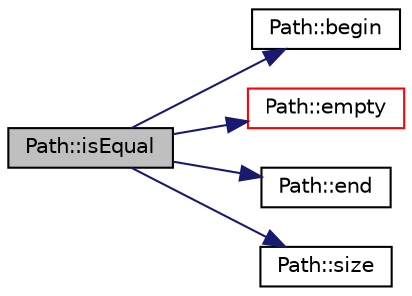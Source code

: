 digraph "Path::isEqual"
{
  edge [fontname="Helvetica",fontsize="10",labelfontname="Helvetica",labelfontsize="10"];
  node [fontname="Helvetica",fontsize="10",shape=record];
  rankdir="LR";
  Node216 [label="Path::isEqual",height=0.2,width=0.4,color="black", fillcolor="grey75", style="filled", fontcolor="black"];
  Node216 -> Node217 [color="midnightblue",fontsize="10",style="solid",fontname="Helvetica"];
  Node217 [label="Path::begin",height=0.2,width=0.4,color="black", fillcolor="white", style="filled",URL="$classPath.html#a79263f46d8f986d822fb5b656a94fd9a"];
  Node216 -> Node218 [color="midnightblue",fontsize="10",style="solid",fontname="Helvetica"];
  Node218 [label="Path::empty",height=0.2,width=0.4,color="red", fillcolor="white", style="filled",URL="$classPath.html#a75bd5ccf60152fefaff1df56be09946b"];
  Node216 -> Node221 [color="midnightblue",fontsize="10",style="solid",fontname="Helvetica"];
  Node221 [label="Path::end",height=0.2,width=0.4,color="black", fillcolor="white", style="filled",URL="$classPath.html#a0b6bcfb3ff2bdd0b5861a2c3022cb85f"];
  Node216 -> Node222 [color="midnightblue",fontsize="10",style="solid",fontname="Helvetica"];
  Node222 [label="Path::size",height=0.2,width=0.4,color="black", fillcolor="white", style="filled",URL="$classPath.html#a3a0311765e131697250e7b45964c0510"];
}
